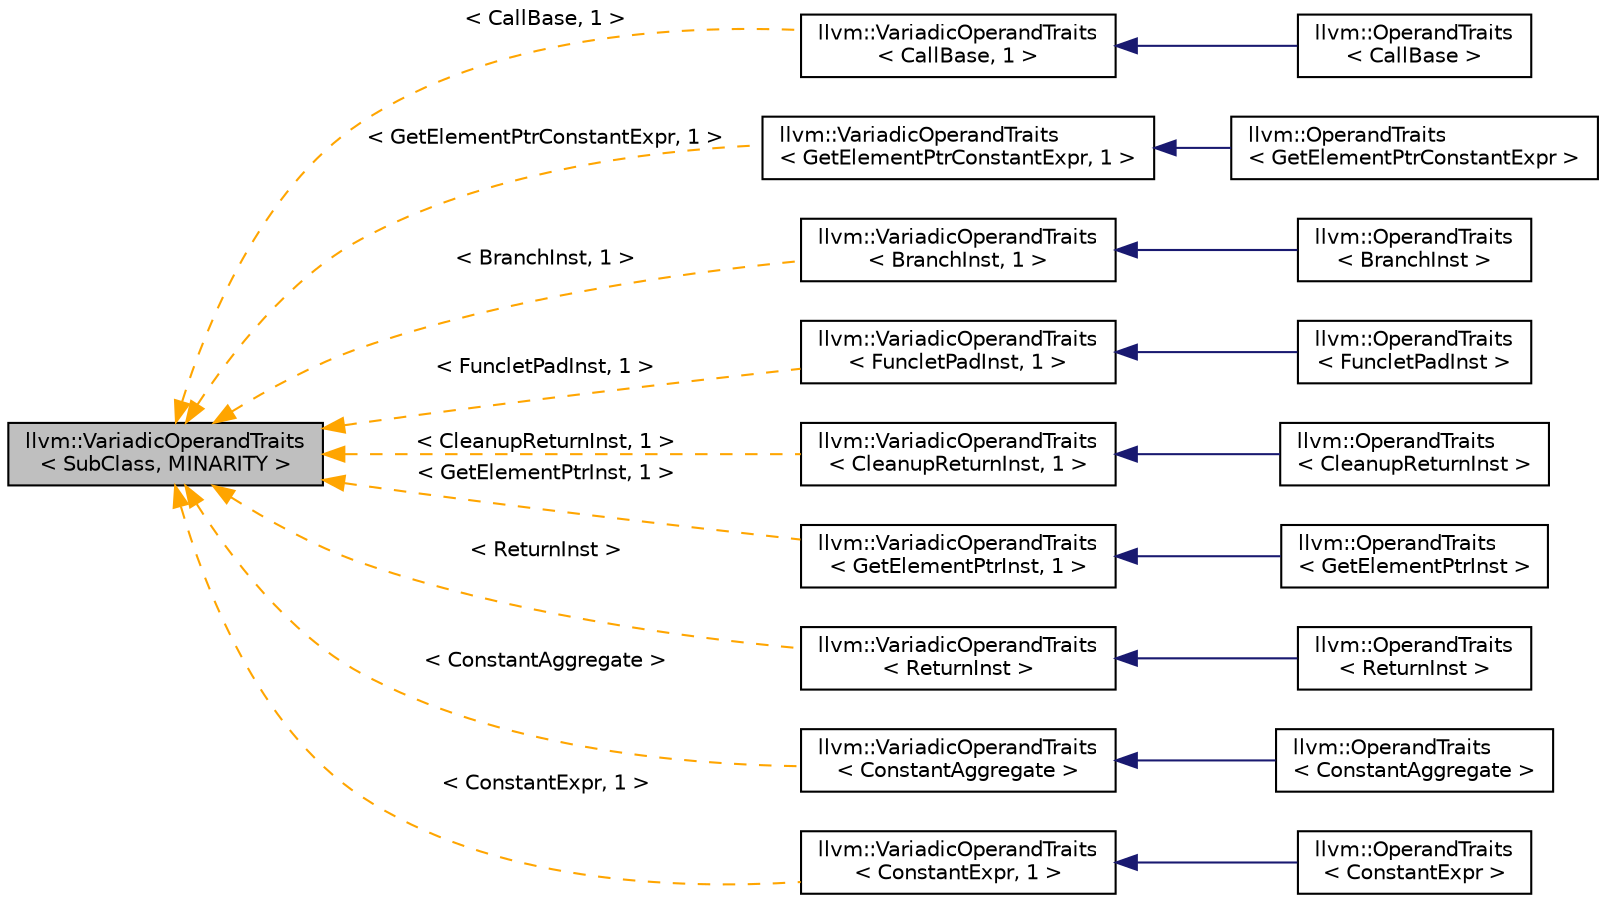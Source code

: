 digraph "llvm::VariadicOperandTraits&lt; SubClass, MINARITY &gt;"
{
 // LATEX_PDF_SIZE
  bgcolor="transparent";
  edge [fontname="Helvetica",fontsize="10",labelfontname="Helvetica",labelfontsize="10"];
  node [fontname="Helvetica",fontsize="10",shape=record];
  rankdir="LR";
  Node1 [label="llvm::VariadicOperandTraits\l\< SubClass, MINARITY \>",height=0.2,width=0.4,color="black", fillcolor="grey75", style="filled", fontcolor="black",tooltip="VariadicOperandTraits - determine the allocation regime of the Use array when it is a prefix to the U..."];
  Node1 -> Node2 [dir="back",color="orange",fontsize="10",style="dashed",label=" \< CallBase, 1 \>" ,fontname="Helvetica"];
  Node2 [label="llvm::VariadicOperandTraits\l\< CallBase, 1 \>",height=0.2,width=0.4,color="black",URL="$structllvm_1_1VariadicOperandTraits.html",tooltip=" "];
  Node2 -> Node3 [dir="back",color="midnightblue",fontsize="10",style="solid",fontname="Helvetica"];
  Node3 [label="llvm::OperandTraits\l\< CallBase \>",height=0.2,width=0.4,color="black",URL="$structllvm_1_1OperandTraits_3_01CallBase_01_4.html",tooltip=" "];
  Node1 -> Node4 [dir="back",color="orange",fontsize="10",style="dashed",label=" \< GetElementPtrConstantExpr, 1 \>" ,fontname="Helvetica"];
  Node4 [label="llvm::VariadicOperandTraits\l\< GetElementPtrConstantExpr, 1 \>",height=0.2,width=0.4,color="black",URL="$structllvm_1_1VariadicOperandTraits.html",tooltip=" "];
  Node4 -> Node5 [dir="back",color="midnightblue",fontsize="10",style="solid",fontname="Helvetica"];
  Node5 [label="llvm::OperandTraits\l\< GetElementPtrConstantExpr \>",height=0.2,width=0.4,color="black",URL="$structllvm_1_1OperandTraits_3_01GetElementPtrConstantExpr_01_4.html",tooltip=" "];
  Node1 -> Node6 [dir="back",color="orange",fontsize="10",style="dashed",label=" \< BranchInst, 1 \>" ,fontname="Helvetica"];
  Node6 [label="llvm::VariadicOperandTraits\l\< BranchInst, 1 \>",height=0.2,width=0.4,color="black",URL="$structllvm_1_1VariadicOperandTraits.html",tooltip=" "];
  Node6 -> Node7 [dir="back",color="midnightblue",fontsize="10",style="solid",fontname="Helvetica"];
  Node7 [label="llvm::OperandTraits\l\< BranchInst \>",height=0.2,width=0.4,color="black",URL="$structllvm_1_1OperandTraits_3_01BranchInst_01_4.html",tooltip=" "];
  Node1 -> Node8 [dir="back",color="orange",fontsize="10",style="dashed",label=" \< FuncletPadInst, 1 \>" ,fontname="Helvetica"];
  Node8 [label="llvm::VariadicOperandTraits\l\< FuncletPadInst, 1 \>",height=0.2,width=0.4,color="black",URL="$structllvm_1_1VariadicOperandTraits.html",tooltip=" "];
  Node8 -> Node9 [dir="back",color="midnightblue",fontsize="10",style="solid",fontname="Helvetica"];
  Node9 [label="llvm::OperandTraits\l\< FuncletPadInst \>",height=0.2,width=0.4,color="black",URL="$structllvm_1_1OperandTraits_3_01FuncletPadInst_01_4.html",tooltip=" "];
  Node1 -> Node10 [dir="back",color="orange",fontsize="10",style="dashed",label=" \< CleanupReturnInst, 1 \>" ,fontname="Helvetica"];
  Node10 [label="llvm::VariadicOperandTraits\l\< CleanupReturnInst, 1 \>",height=0.2,width=0.4,color="black",URL="$structllvm_1_1VariadicOperandTraits.html",tooltip=" "];
  Node10 -> Node11 [dir="back",color="midnightblue",fontsize="10",style="solid",fontname="Helvetica"];
  Node11 [label="llvm::OperandTraits\l\< CleanupReturnInst \>",height=0.2,width=0.4,color="black",URL="$structllvm_1_1OperandTraits_3_01CleanupReturnInst_01_4.html",tooltip=" "];
  Node1 -> Node12 [dir="back",color="orange",fontsize="10",style="dashed",label=" \< GetElementPtrInst, 1 \>" ,fontname="Helvetica"];
  Node12 [label="llvm::VariadicOperandTraits\l\< GetElementPtrInst, 1 \>",height=0.2,width=0.4,color="black",URL="$structllvm_1_1VariadicOperandTraits.html",tooltip=" "];
  Node12 -> Node13 [dir="back",color="midnightblue",fontsize="10",style="solid",fontname="Helvetica"];
  Node13 [label="llvm::OperandTraits\l\< GetElementPtrInst \>",height=0.2,width=0.4,color="black",URL="$structllvm_1_1OperandTraits_3_01GetElementPtrInst_01_4.html",tooltip=" "];
  Node1 -> Node14 [dir="back",color="orange",fontsize="10",style="dashed",label=" \< ReturnInst \>" ,fontname="Helvetica"];
  Node14 [label="llvm::VariadicOperandTraits\l\< ReturnInst \>",height=0.2,width=0.4,color="black",URL="$structllvm_1_1VariadicOperandTraits.html",tooltip=" "];
  Node14 -> Node15 [dir="back",color="midnightblue",fontsize="10",style="solid",fontname="Helvetica"];
  Node15 [label="llvm::OperandTraits\l\< ReturnInst \>",height=0.2,width=0.4,color="black",URL="$structllvm_1_1OperandTraits_3_01ReturnInst_01_4.html",tooltip=" "];
  Node1 -> Node16 [dir="back",color="orange",fontsize="10",style="dashed",label=" \< ConstantAggregate \>" ,fontname="Helvetica"];
  Node16 [label="llvm::VariadicOperandTraits\l\< ConstantAggregate \>",height=0.2,width=0.4,color="black",URL="$structllvm_1_1VariadicOperandTraits.html",tooltip=" "];
  Node16 -> Node17 [dir="back",color="midnightblue",fontsize="10",style="solid",fontname="Helvetica"];
  Node17 [label="llvm::OperandTraits\l\< ConstantAggregate \>",height=0.2,width=0.4,color="black",URL="$structllvm_1_1OperandTraits_3_01ConstantAggregate_01_4.html",tooltip=" "];
  Node1 -> Node18 [dir="back",color="orange",fontsize="10",style="dashed",label=" \< ConstantExpr, 1 \>" ,fontname="Helvetica"];
  Node18 [label="llvm::VariadicOperandTraits\l\< ConstantExpr, 1 \>",height=0.2,width=0.4,color="black",URL="$structllvm_1_1VariadicOperandTraits.html",tooltip=" "];
  Node18 -> Node19 [dir="back",color="midnightblue",fontsize="10",style="solid",fontname="Helvetica"];
  Node19 [label="llvm::OperandTraits\l\< ConstantExpr \>",height=0.2,width=0.4,color="black",URL="$structllvm_1_1OperandTraits_3_01ConstantExpr_01_4.html",tooltip=" "];
}
